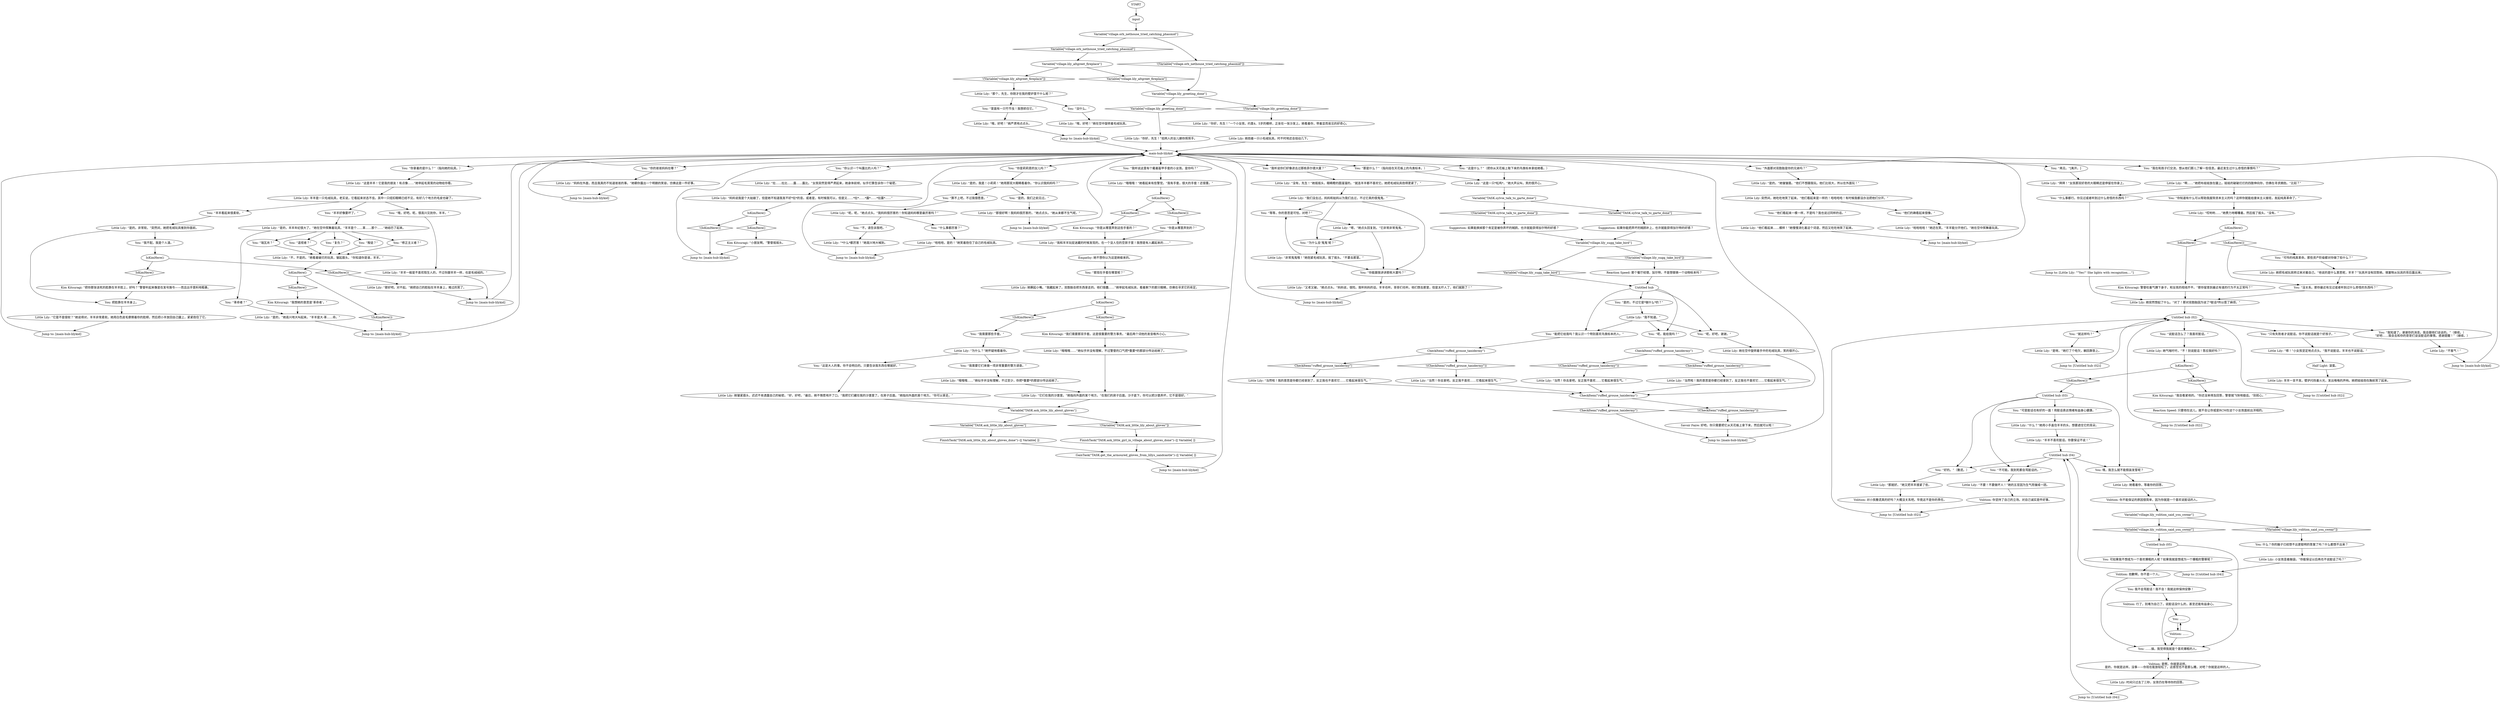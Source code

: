 # VILLAGE / LITTLE LILY
# One of Netpicker's kids not running around in the village, instead she sits on the sofa. You can exchange a few words with her.
# ==================================================
digraph G {
	  0 [label="START"];
	  1 [label="input"];
	  2 [label="Jump to: [Little Lily: \"\"Yes!\" She lights with recognition....\"]"];
	  3 [label="IsKimHere()"];
	  4 [label="IsKimHere()", shape=diamond];
	  5 [label="!(IsKimHere())", shape=diamond];
	  6 [label="Kim Kitsuragi: “我会看紧他的。”你还没来得及回答，警督就飞快地插话。“别担心。”"];
	  7 [label="Little Lily: “那就好。”她又把羊羊搂紧了些。"];
	  8 [label="You: ……"];
	  9 [label="Jump to: [Untitled hub (04)]"];
	  10 [label="Little Lily: “呃，呃，”她点点头。“我妈妈很厉害的！你知道妈妈哪里最厉害吗？”"];
	  11 [label="Suggestion: 如果能换掉那个肯定是被你弄坏的贼鸥，也许就能获得加尔特的好感？"];
	  12 [label="Jump to: [main-hub-lilykid]"];
	  13 [label="You: “叛徒？”"];
	  14 [label="You: “那现在手套在哪里呢？”"];
	  15 [label="Empathy: 她不想你以为这是她偷来的。"];
	  16 [label="You: “我需要那些手套。”"];
	  17 [label="Variable[\"TASK.ask_little_lily_about_gloves\"]"];
	  18 [label="Variable[\"TASK.ask_little_lily_about_gloves\"]", shape=diamond];
	  19 [label="!(Variable[\"TASK.ask_little_lily_about_gloves\"])", shape=diamond];
	  20 [label="Jump to: [main-hub-lilykid]"];
	  21 [label="You: “你认识一个叫露比的人吗？“"];
	  22 [label="Half Light: 滚蛋。"];
	  23 [label="Jump to: [Untitled hub (02)]"];
	  24 [label="You: “不可能。我到死都会骂脏话的。”"];
	  25 [label="You: 我不会骂脏话！我不会！我就这样保持安静！"];
	  26 [label="Little Lily: “拜拜！”女孩那双好奇的大眼睛还是停留在你身上。"];
	  28 [label="You: “那是什么？”（指向挂在天花板上的鸟类标本。）"];
	  29 [label="You: “什么事都厉害？”"];
	  30 [label="Little Lily: “它是不是很软？”她说得对，羊羊非常柔软。她用白色皮毛摩擦着你的脸颊，然后把小羊放回自己腿上，紧紧抱住了它。"];
	  31 [label="You: “等等，你的意思是可怕，对吧？”"];
	  32 [label="Little Lily: “哦哦哦……”她似乎并没有理解，不过至少，你把*重要*的那部分传达给她了。"];
	  33 [label="FinishTask(\"TASK.ask_little_lily_about_gloves_done\")--[[ Variable[ ]]"];
	  34 [label="Jump to: [main-hub-lilykid]"];
	  35 [label="Kim Kitsuragi: 警督叹着气蹲下身子，和女孩的视线齐平。“那你留意到最近有谁的行为不太正常吗？”"];
	  36 [label="Little Lily: 她突然想起了什么。“对了！那对双胞胎因为说了*脏话*所以惹了麻烦。”"];
	  37 [label="Untitled hub (04)"];
	  38 [label="Volition: 你坚持了自己的立场。对自己诚实是件好事。"];
	  39 [label="Untitled hub (05)"];
	  40 [label="Jump to: [main-hub-lilykid]"];
	  41 [label="You: “算不上吧，不过我很愿意。”"];
	  42 [label="You: “革命者？”"];
	  43 [label="You: “为什么会‘鬼鬼’呢？”"];
	  44 [label="Kim Kitsuragi: “把你那张该死的脸靠在羊羊脸上，好吗？”警督听起来像是在发号施令——而且出乎意料地粗暴。"];
	  45 [label="FinishTask(\"TASK.ask_little_girl_in_village_about_gloves_done\")--[[ Variable[ ]]"];
	  46 [label="Variable[\"village.lily_greeting_done\"]"];
	  47 [label="Variable[\"village.lily_greeting_done\"]", shape=diamond];
	  48 [label="!(Variable[\"village.lily_greeting_done\"])", shape=diamond];
	  49 [label="Little Lily: “是的。”她皱皱眉。“他们不想跟我玩。他们比较大，所以在外面玩！”"];
	  50 [label="Little Lily: “那很好啊！我妈妈很厉害的，”她点点头。“她从来都不生气呢。”"];
	  51 [label="Little Lily: “*什么*都厉害！”她高兴地大喊到。"];
	  52 [label="IsKimHere()"];
	  53 [label="IsKimHere()", shape=diamond];
	  54 [label="!(IsKimHere())", shape=diamond];
	  55 [label="You: “他们的确看起来很像。”"];
	  56 [label="Variable[\"village.lily_sugg_take_bird\"]"];
	  57 [label="Variable[\"village.lily_sugg_take_bird\"]", shape=diamond];
	  58 [label="!(Variable[\"village.lily_sugg_take_bird\"])", shape=diamond];
	  59 [label="GainTask(\"TASK.get_the_armoured_gloves_from_lillys_sandcastle\")--[[ Variable[ ]]"];
	  60 [label="Jump to: [main-hub-lilykid]"];
	  61 [label="You: “什么事都行。你见过或者听到过什么奇怪的东西吗？”"];
	  62 [label="Little Lily: “什么？”她用小手盖住羊羊的头，想要遮住它的耳朵。"];
	  63 [label="Little Lily: 她看着你，等着你的回答。"];
	  64 [label="Volition: 对小孩撒谎真的好吗？大概没关系吧。毕竟这不是你的责任。"];
	  65 [label="Volition: ……"];
	  66 [label="Jump to: [Untitled hub (02)]"];
	  67 [label="You: “呃，能给我吗？”"];
	  68 [label="Little Lily: “非常鬼鬼哦！”她抱紧毛绒玩具，摇了摇头。“不要去那里。”"];
	  69 [label="You: “这是什么？”（把你从天花板上取下来的鸟类标本拿给她看。）"];
	  70 [label="Reaction Speed: 那个餐厅经理，加尔特，不是想替换一个动物标本吗？"];
	  71 [label="Jump to: [main-hub-lilykid]"];
	  72 [label="Little Lily: “妈妈说我是个大姑娘了，但是她不知道我发不好*拉*的音。或者是，有时候我可以，但是又……*拉*……*露*……*拉露*……”"];
	  73 [label="Little Lily: “嗯！”小女孩坚定地点点头。“我不说脏话，羊羊也不说脏话。”"];
	  74 [label="Little Lily: “是呀。”她打了个哈欠，躺回靠垫上。"];
	  75 [label="Little Lily: “你好，先生！”一个小女孩，约莫4、5岁的模样，正坐在一张沙发上。她看着你，带着显而易见的好奇心。"];
	  76 [label="Little Lily: “没有，先生！”她摇摇头，眼睛瞪的圆溜溜的。“就连羊羊都不喜欢它。她把毛绒玩具抱得更紧了。”"];
	  77 [label="Little Lily: “是的，我是！小莉莉！”她用那双大眼睛看着你。“你认识我妈妈吗？”"];
	  78 [label="You: “里面有一只竹节虫！我想抓住它。”"];
	  79 [label="Jump to: [main-hub-lilykid]"];
	  80 [label="You: “外面那对双胞胎是你的兄弟吗？”"];
	  81 [label="Little Lily: “我不知道。”"];
	  82 [label="Little Lily: “又老又破。”她点点头。“妈妈说，很险。我听妈妈的话。羊羊也听。哥哥们也听。他们想去那里，但是太吓人了，他们就跑了！”"];
	  83 [label="CheckItem(\"ruffed_grouse_taxidermy\")"];
	  84 [label="CheckItem(\"ruffed_grouse_taxidermy\")", shape=diamond];
	  85 [label="!(CheckItem(\"ruffed_grouse_taxidermy\"))", shape=diamond];
	  86 [label="You: “我不配。我是个人渣。”"];
	  87 [label="Kim Kitsuragi: “你是从哪里弄到这些手套的？”"];
	  88 [label="CheckItem(\"ruffed_grouse_taxidermy\")"];
	  89 [label="CheckItem(\"ruffed_grouse_taxidermy\")", shape=diamond];
	  90 [label="!(CheckItem(\"ruffed_grouse_taxidermy\"))", shape=diamond];
	  91 [label="You: “你的爸爸妈妈在哪？”"];
	  92 [label="Untitled hub (03)"];
	  93 [label="Jump to: [Untitled hub (04)]"];
	  94 [label="Little Lily: 时间只过去了三秒，女孩仍在等待你的回答。"];
	  95 [label="You: “我听说你们好像进去过那栋菲尔德大厦？”"];
	  96 [label="Little Lily: “这是羊羊！它是我的朋友！有点像……”她举起毛茸茸的动物给你看。"];
	  97 [label="Little Lily: “羊羊一般是不喜欢陌生人的，不过你跟羊羊一样，也是毛绒绒的。”"];
	  98 [label="Little Lily: “哦哦哦……”她似乎并没有理解，不过警督的口气把*重要*的那部分传达给她了。"];
	  99 [label="Little Lily: “当然啦！我的意思是你都已经拿到了。反正我也不喜欢它……它看起来很生气。”"];
	  100 [label="Little Lily: “羊羊不喜欢脏话。你要保证不说！”"];
	  101 [label="You: “你拿着的是什么？”（指向她的玩具。）"];
	  102 [label="You: “羊羊好像要坏了。”"];
	  103 [label="Variable[\"TASK.sylvie_talk_to_garte_done\"]"];
	  104 [label="Variable[\"TASK.sylvie_talk_to_garte_done\"]", shape=diamond];
	  105 [label="!(Variable[\"TASK.sylvie_talk_to_garte_done\"])", shape=diamond];
	  106 [label="Savoir Faire: 好吧。你只需要把它从天花板上拿下来，然后就可以啦！"];
	  107 [label="You: “我听说这里有个戴着盔甲手套的小女孩。是你吗？”"];
	  108 [label="Little Lily: “我和羊羊玩捉迷藏的时候发现的。在一个没人住的空房子里！我想是有人藏起来的……”"];
	  109 [label="Little Lily: 她撅起小嘴。“我藏起来了。双胞胎会把东西拿走的。他们很蠢……”她举起毛绒玩具，看着剩下的那只眼睛，仿佛在寻求它的肯定。"];
	  110 [label="Little Lily: “它们在我的沙堡里。”她指向外面的某个地方。“在我们的房子后面。沙子底下。你可以把沙堡弄坏，它不是很好。”"];
	  111 [label="IsKimHere()"];
	  112 [label="IsKimHere()", shape=diamond];
	  113 [label="!(IsKimHere())", shape=diamond];
	  114 [label="You: “可怜的纯真革命。那些资产阶级都对你做了些什么？”"];
	  115 [label="Little Lily: 她气喘吁吁。“不！别说脏话！答应我好吗？”"];
	  116 [label="You: “好的。”（撒谎。）"];
	  117 [label="Volition: 是啊，你就是这样。\n是的，你就是这样。没事——你现在能放轻松了。这感觉也不是那么糟，对吧？你就是这样的人。"];
	  118 [label="Little Lily: “那个，先生，你刚才在我的壁炉里干什么呢？”"];
	  119 [label="Little Lily: “你好，先生！”拾网人的女儿朝你挥挥手。"];
	  120 [label="Little Lily: “哈哈哈，是的！”她笑着抱住了自己的毛绒玩具。"];
	  121 [label="Jump to: [main-hub-lilykid]"];
	  122 [label="Little Lily: “他们看起来……模样！”她慢慢消化着这个词语，然后又吃吃地笑了起来。"];
	  123 [label="Little Lily: “当然！你去拿吧。反正我不喜欢……它看起来很生气。”"];
	  124 [label="Little Lily: “当然！你去拿吧。反正我不喜欢……它看起来很生气。”"];
	  125 [label="You: “你是莉莉恩的女儿吗？”"];
	  126 [label="Little Lily: “哦，好吧！”她严肃地点点头。"];
	  127 [label="You: “能把它给我吗？我认识一个特别喜欢鸟类标本的人。”"];
	  128 [label="You: 把脸靠在羊羊身上。"];
	  129 [label="You: “你是从哪里弄到的？”"];
	  130 [label="You: “你知道有什么可以帮助我废除资本主义的吗？这样你就能给康米主义接班，发起纯真革命了。”"];
	  131 [label="Little Lily: “不，不是的。”她看着破烂的玩具，皱起眉头。“你知道你是谁，羊羊。”"];
	  132 [label="IsKimHere()"];
	  133 [label="IsKimHere()", shape=diamond];
	  134 [label="!(IsKimHere())", shape=diamond];
	  135 [label="Little Lily: “那好吧。对不起。”她把自己的脸贴在羊羊身上，难过的笑了。"];
	  136 [label="CheckItem(\"ruffed_grouse_taxidermy\")"];
	  137 [label="CheckItem(\"ruffed_grouse_taxidermy\")", shape=diamond];
	  138 [label="!(CheckItem(\"ruffed_grouse_taxidermy\"))", shape=diamond];
	  139 [label="Jump to: [Untitled hub (02)]"];
	  140 [label="Little Lily: 羊羊一言不发。壁炉闪烁着火光，发出咯咯的声响。她把娃娃抱在胸前笑了起来。"];
	  141 [label="You: 可如果我不想成为一个喜欢爆粗的人呢？如果我就是想成为一个爆粗的警察呢？"];
	  142 [label="Jump to: [main-hub-lilykid]"];
	  143 [label="IsKimHere()"];
	  144 [label="IsKimHere()", shape=diamond];
	  145 [label="!(IsKimHere())", shape=diamond];
	  146 [label="Little Lily: “哎哟哟……”她费力地嘟囔着。然后摇了摇头。“没有。”"];
	  147 [label="You: “就这样吗？”"];
	  148 [label="You: “可是脏话也有好的一面！用脏话表达情绪有益身心健康。”"];
	  149 [label="Volition: 你不能保证的原因很简单，因为你就是一个喜欢说脏话的人。"];
	  150 [label="You: “修正主义者？”"];
	  151 [label="You: “没什么。”"];
	  152 [label="IsKimHere()"];
	  153 [label="IsKimHere()", shape=diamond];
	  154 [label="!(IsKimHere())", shape=diamond];
	  155 [label="You: “这是大人的事。你不会明白的。只要告诉我东西在哪就好。”"];
	  156 [label="Little Lily: “当然啦！我的意思是你都已经拿到了。反正我也不喜欢它……它看起来很生气。”"];
	  157 [label="Little Lily: 她把毛绒玩具转过来对着自己。“他说的是什么意思呢，羊羊？”玩具并没有回答她。填塞物从玩具的背后露出来。"];
	  158 [label="You: “再见。”[离开。]"];
	  159 [label="Little Lily: “这是一只*松鸡*，”她大声尖叫，笑的很开心。"];
	  160 [label="Little Lily: “是的，”她高兴地大叫起来。“羊羊是大-革……命。”"];
	  161 [label="Little Lily: “我们没去过。妈妈和姑妈以为我们去过，不过它真的很鬼鬼。”"];
	  162 [label="Variable[\"village.lily_altgreet_fireplace\"]"];
	  163 [label="Variable[\"village.lily_altgreet_fireplace\"]", shape=diamond];
	  164 [label="!(Variable[\"village.lily_altgreet_fireplace\"])", shape=diamond];
	  165 [label="Little Lily: “啊……”她把布娃娃放在腿上。娃娃的破破烂烂的四肢伸向你，仿佛在寻求拥抱。“比如？”"];
	  166 [label="You: “只有失败者才说脏话。你不说脏话就是个好孩子。”"];
	  167 [label="You: 嘿，我怎么就不能假装发誓呢？"];
	  168 [label="Jump to: [Untitled hub (02)]"];
	  169 [label="Jump to: [main-hub-lilykid]"];
	  170 [label="Little Lily: 她抱着一只小毛绒玩具。时不时地还会扭动几下。"];
	  171 [label="Little Lily: 她在空中旋转着手中的毛绒玩具，笑的很开心。"];
	  172 [label="Little Lily: “哦，好吧！”她在空中旋转着毛绒玩具。"];
	  173 [label="Jump to: [main-hub-lilykid]"];
	  174 [label="Little Lily: “是的。非常软。”突然间，她把毛绒玩具推到你面前。"];
	  175 [label="Little Lily: “嗯，”她点头回复到。“它非常非常鬼鬼。”"];
	  176 [label="Kim Kitsuragi: “小朋友啊。”警督摇摇头。"];
	  177 [label="You: “我知道了。谢谢你的消息。我会跟他们谈谈的。”（继续。）\n“好吧……我会去和你的哥哥们谈谈脏话的事情。感谢提醒！”（继续。）"];
	  178 [label="Variable[\"village.lily_volition_said_you_swear\"]"];
	  179 [label="Variable[\"village.lily_volition_said_you_swear\"]", shape=diamond];
	  180 [label="!(Variable[\"village.lily_volition_said_you_swear\"])", shape=diamond];
	  181 [label="You: ……操。我觉得我就是个喜欢爆粗的人。"];
	  182 [label="Volition: 抱歉啊，你不是一个人。"];
	  183 [label="You: “我在和孩子们交流，想从他们那儿了解一些信息。最近发生过什么奇怪的事情吗？”"];
	  184 [label="You: “瑞瓦肖？”"];
	  185 [label="You: “遥视者？”"];
	  186 [label="Kim Kitsuragi: “我想她的意思是‘革命者’。”"];
	  187 [label="You: “羊羊看起来很柔软。”"];
	  188 [label="You: “我需要它们来做一项非常重要的警方调查。”"];
	  189 [label="Little Lily: “不客气！”"];
	  190 [label="You: “说脏话怎么了？我喜欢脏话。”"];
	  191 [label="You: 什么？你的脑子已经想不出更聪明的答案了吗？什么都想不出来？"];
	  192 [label="Little Lily: 小女孩歪着脑袋。“你能保证以后再也不说脏话了吗？”"];
	  193 [label="main-hub-lilykid"];
	  194 [label="You: “是的，我们之前见过。”"];
	  195 [label="You: “你能跟我讲讲那栋大厦吗？”"];
	  196 [label="Suggestion: 如果你能把弄坏的贼鸥补上，也许就能获得加尔特的好感？"];
	  197 [label="You: “复仇？”"];
	  198 [label="Untitled hub"];
	  199 [label="You: “没关系。那你最近有见过或者听到过什么奇怪的东西吗？”"];
	  200 [label="Jump to: [main-hub-lilykid]"];
	  201 [label="You: “不，请告诉我吧。”"];
	  202 [label="Little Lily: 突然间，她吃吃地笑了起来。“他们看起来是一样的！哈哈哈哈！有时候我都没办法把他们分开。”"];
	  203 [label="Kim Kitsuragi: “我们需要那双手套。这是很重要的警方事务。”最后两个词他的发音格外小心。"];
	  204 [label="Little Lily: “为什么？”她怀疑地看着你。"];
	  205 [label="Little Lily: 她皱紧眉头，迟迟不肯透露自己的秘密。“好，好吧，”最后，她不情愿地开了口。“我把它们藏在我的沙堡里了。在房子后面。”她指向外面的某个地方。“你可以拿走。”"];
	  206 [label="Little Lily: “妈妈在外面，而且我真的不知道爸爸的事。”她朝你露出一个明朗的笑容，仿佛这是一件好事。"];
	  207 [label="IsKimHere()"];
	  208 [label="IsKimHere()", shape=diamond];
	  209 [label="!(IsKimHere())", shape=diamond];
	  210 [label="Little Lily: “不要！不要做坏人！”她的五官因为生气而皱成一团。"];
	  211 [label="Volition: 行了，别难为自己了。说脏话没什么的，甚至还能有益身心。"];
	  212 [label="Variable[\"village.orb_nethouse_tried_catching_phasmid\"]"];
	  213 [label="Variable[\"village.orb_nethouse_tried_catching_phasmid\"]", shape=diamond];
	  214 [label="!(Variable[\"village.orb_nethouse_tried_catching_phasmid\"])", shape=diamond];
	  215 [label="Little Lily: 羊羊是一只毛绒玩具，老实说，它看起来状态不佳。其中一只纽扣眼睛已经不见，有好几个地方的毛皮也破了。"];
	  216 [label="You: “哦，好吧。呃，很高兴见到你，羊羊。”"];
	  217 [label="Little Lily: “是的，羊羊年纪很大了。”她在空中挥舞着玩具。“羊羊是个……革……那个……”她结巴了起来。"];
	  218 [label="You: “他们看起来一模一样，不是吗？我也说过同样的话。”"];
	  219 [label="Little Lily: “哈哈哈哈！”她还在笑。“羊羊能分开他们。”她在空中挥舞着玩具。"];
	  220 [label="Jump to: [main-hub-lilykid]"];
	  221 [label="Little Lily: “哦哦哦！”她看起来有些警觉。“我有手套，很大的手套！还很重。”"];
	  222 [label="Little Lily: “拉……拉比……露……露比。”女孩突然变得严肃起来，她身体前倾，似乎打算告诉你一个秘密。"];
	  223 [label="Untitled hub (02)"];
	  224 [label="Reaction Speed: 只要他在这儿，就不会让你或是RCM在这个小女孩面前出洋相的。"];
	  225 [label="You: “是的，不过它是*做什么*的？”"];
	  226 [label="You: “呃，好吧，谢谢。”"];
	  0 -> 1
	  1 -> 212
	  2 -> 36
	  3 -> 4
	  3 -> 5
	  4 -> 35
	  5 -> 114
	  5 -> 199
	  6 -> 224
	  7 -> 64
	  8 -> 65
	  9 -> 37
	  10 -> 201
	  10 -> 29
	  11 -> 56
	  12 -> 193
	  13 -> 131
	  14 -> 109
	  15 -> 14
	  16 -> 204
	  17 -> 18
	  17 -> 19
	  18 -> 33
	  19 -> 45
	  20 -> 193
	  21 -> 222
	  22 -> 140
	  23 -> 223
	  24 -> 210
	  25 -> 211
	  28 -> 159
	  29 -> 120
	  30 -> 12
	  31 -> 175
	  32 -> 110
	  33 -> 59
	  34 -> 193
	  35 -> 36
	  36 -> 223
	  37 -> 24
	  37 -> 116
	  37 -> 167
	  38 -> 168
	  39 -> 141
	  39 -> 181
	  40 -> 193
	  41 -> 10
	  42 -> 160
	  43 -> 68
	  44 -> 128
	  45 -> 59
	  46 -> 48
	  46 -> 47
	  47 -> 119
	  48 -> 75
	  49 -> 202
	  50 -> 71
	  51 -> 40
	  52 -> 53
	  52 -> 54
	  53 -> 186
	  54 -> 121
	  55 -> 219
	  56 -> 57
	  56 -> 58
	  57 -> 198
	  58 -> 70
	  59 -> 60
	  60 -> 193
	  61 -> 2
	  62 -> 100
	  63 -> 149
	  64 -> 168
	  65 -> 8
	  65 -> 181
	  66 -> 223
	  67 -> 136
	  68 -> 195
	  68 -> 31
	  69 -> 159
	  70 -> 198
	  71 -> 193
	  72 -> 111
	  73 -> 22
	  74 -> 139
	  75 -> 170
	  76 -> 161
	  77 -> 41
	  77 -> 194
	  78 -> 126
	  79 -> 193
	  80 -> 49
	  81 -> 226
	  81 -> 67
	  81 -> 127
	  82 -> 79
	  83 -> 84
	  83 -> 85
	  84 -> 169
	  85 -> 106
	  86 -> 132
	  87 -> 108
	  88 -> 89
	  88 -> 90
	  89 -> 99
	  90 -> 124
	  91 -> 206
	  92 -> 24
	  92 -> 116
	  92 -> 148
	  92 -> 167
	  93 -> 37
	  94 -> 9
	  95 -> 76
	  96 -> 215
	  97 -> 142
	  98 -> 110
	  99 -> 83
	  100 -> 37
	  101 -> 96
	  102 -> 217
	  103 -> 104
	  103 -> 105
	  104 -> 196
	  105 -> 11
	  106 -> 169
	  107 -> 221
	  108 -> 15
	  109 -> 143
	  110 -> 17
	  111 -> 112
	  111 -> 113
	  112 -> 176
	  113 -> 34
	  114 -> 157
	  115 -> 207
	  116 -> 7
	  117 -> 94
	  118 -> 78
	  118 -> 151
	  119 -> 193
	  120 -> 40
	  121 -> 193
	  122 -> 220
	  123 -> 83
	  124 -> 83
	  125 -> 77
	  126 -> 173
	  127 -> 88
	  128 -> 30
	  129 -> 108
	  130 -> 146
	  131 -> 52
	  132 -> 133
	  132 -> 134
	  133 -> 44
	  134 -> 135
	  135 -> 142
	  136 -> 137
	  136 -> 138
	  137 -> 156
	  138 -> 123
	  139 -> 223
	  140 -> 23
	  141 -> 182
	  142 -> 193
	  143 -> 144
	  143 -> 145
	  144 -> 203
	  145 -> 16
	  146 -> 3
	  147 -> 74
	  148 -> 62
	  149 -> 178
	  150 -> 131
	  151 -> 172
	  152 -> 153
	  152 -> 154
	  153 -> 87
	  154 -> 129
	  155 -> 205
	  156 -> 83
	  157 -> 199
	  158 -> 26
	  159 -> 103
	  160 -> 121
	  161 -> 43
	  161 -> 195
	  161 -> 31
	  162 -> 163
	  162 -> 164
	  163 -> 46
	  164 -> 118
	  165 -> 130
	  165 -> 61
	  166 -> 73
	  167 -> 63
	  168 -> 223
	  169 -> 193
	  170 -> 193
	  171 -> 83
	  172 -> 173
	  173 -> 193
	  174 -> 128
	  174 -> 86
	  175 -> 43
	  175 -> 195
	  176 -> 34
	  177 -> 189
	  178 -> 179
	  178 -> 180
	  179 -> 39
	  180 -> 191
	  181 -> 117
	  182 -> 25
	  182 -> 181
	  183 -> 165
	  184 -> 131
	  185 -> 131
	  186 -> 160
	  187 -> 174
	  188 -> 32
	  189 -> 200
	  190 -> 115
	  191 -> 192
	  192 -> 93
	  193 -> 69
	  193 -> 101
	  193 -> 107
	  193 -> 80
	  193 -> 21
	  193 -> 183
	  193 -> 91
	  193 -> 28
	  193 -> 125
	  193 -> 158
	  193 -> 95
	  194 -> 50
	  195 -> 82
	  196 -> 56
	  197 -> 131
	  198 -> 225
	  198 -> 226
	  198 -> 67
	  198 -> 127
	  199 -> 36
	  200 -> 193
	  201 -> 51
	  202 -> 218
	  202 -> 55
	  203 -> 98
	  204 -> 155
	  204 -> 188
	  205 -> 17
	  206 -> 20
	  207 -> 208
	  207 -> 209
	  208 -> 6
	  209 -> 92
	  210 -> 38
	  211 -> 8
	  211 -> 181
	  212 -> 213
	  212 -> 214
	  213 -> 162
	  214 -> 46
	  215 -> 216
	  215 -> 187
	  215 -> 102
	  216 -> 97
	  217 -> 197
	  217 -> 42
	  217 -> 13
	  217 -> 150
	  217 -> 184
	  217 -> 185
	  218 -> 122
	  219 -> 220
	  220 -> 193
	  221 -> 152
	  222 -> 72
	  223 -> 177
	  223 -> 147
	  223 -> 166
	  223 -> 190
	  224 -> 66
	  225 -> 81
	  226 -> 171
}

